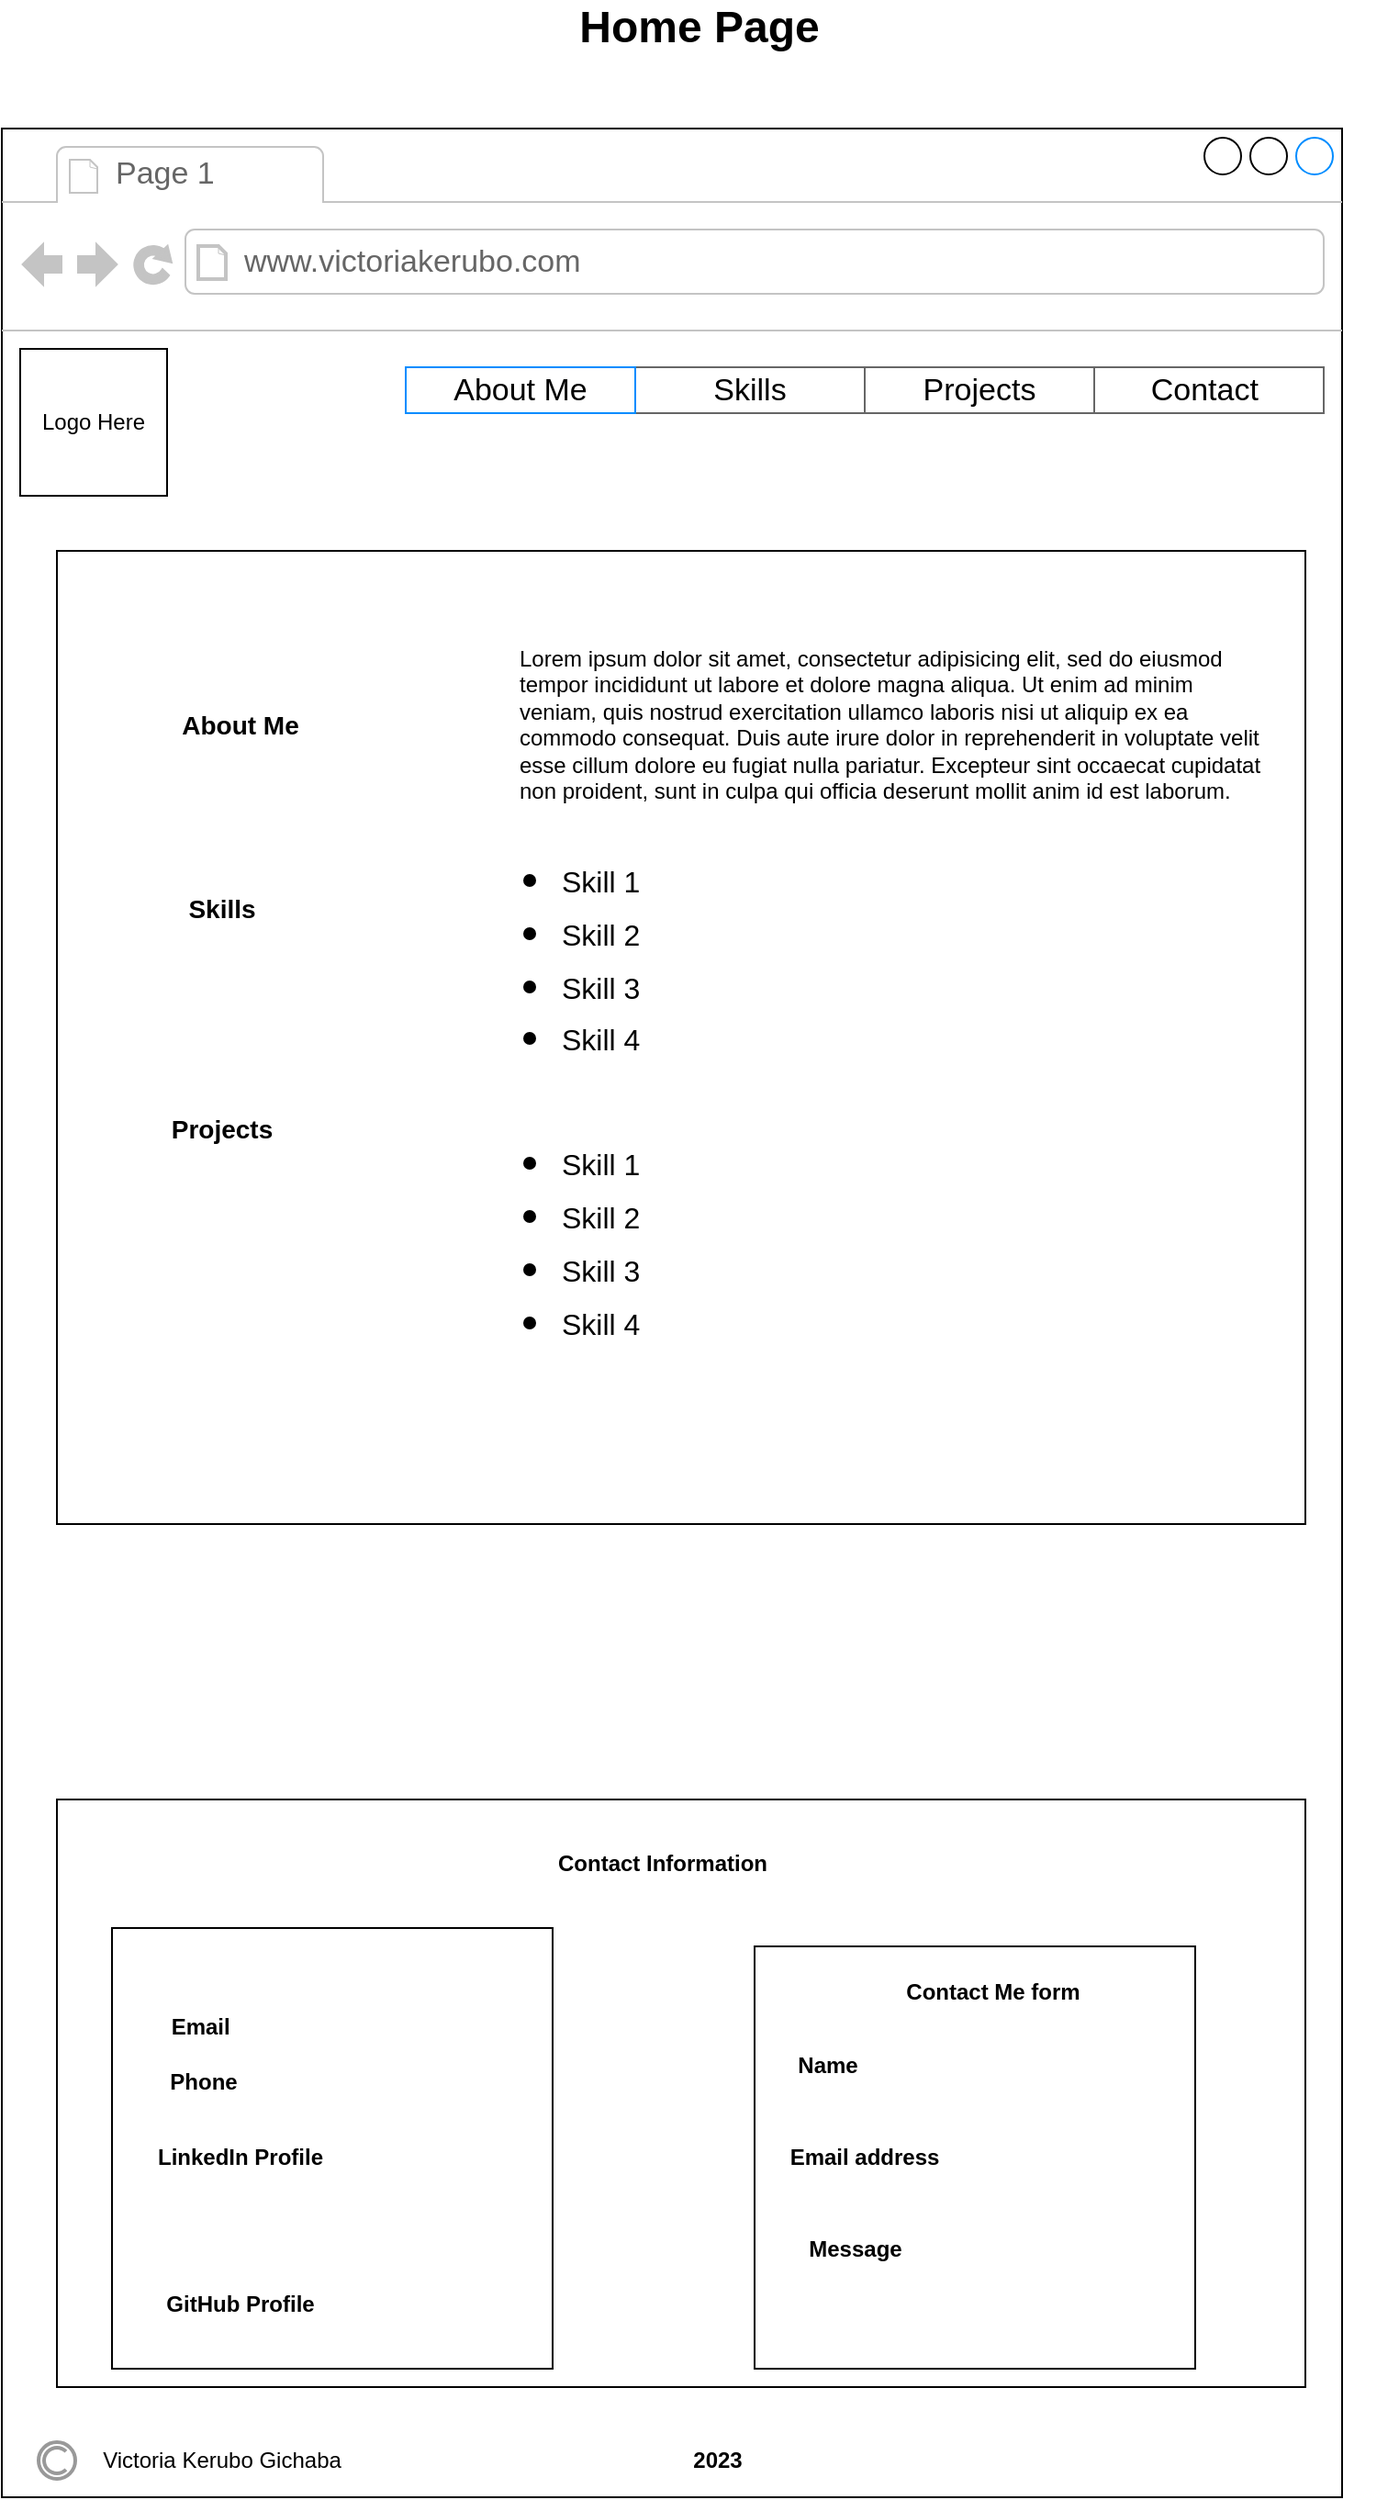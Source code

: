 <mxfile version="22.0.6" type="github">
  <diagram name="Page-1" id="7amVZ6KSDGD1u89e_LFA">
    <mxGraphModel dx="880" dy="446" grid="1" gridSize="10" guides="1" tooltips="1" connect="1" arrows="1" fold="1" page="1" pageScale="1" pageWidth="827" pageHeight="1169" math="0" shadow="0">
      <root>
        <mxCell id="0" />
        <mxCell id="1" parent="0" />
        <mxCell id="tf3LmXAqshwiVg0esquZ-1" value="" style="strokeWidth=1;shadow=0;dashed=0;align=center;html=1;shape=mxgraph.mockup.containers.browserWindow;rSize=0;strokeColor=default;strokeColor2=#008cff;strokeColor3=#c4c4c4;mainText=,;recursiveResize=0;" parent="1" vertex="1">
          <mxGeometry x="40" y="120" width="730" height="1290" as="geometry" />
        </mxCell>
        <mxCell id="tf3LmXAqshwiVg0esquZ-2" value="Page 1" style="strokeWidth=1;shadow=0;dashed=0;align=center;html=1;shape=mxgraph.mockup.containers.anchor;fontSize=17;fontColor=#666666;align=left;whiteSpace=wrap;" parent="tf3LmXAqshwiVg0esquZ-1" vertex="1">
          <mxGeometry x="60" y="12" width="110" height="26" as="geometry" />
        </mxCell>
        <mxCell id="tf3LmXAqshwiVg0esquZ-3" value="www.victoriakerubo.com" style="strokeWidth=1;shadow=0;dashed=0;align=center;html=1;shape=mxgraph.mockup.containers.anchor;rSize=0;fontSize=17;fontColor=#666666;align=left;" parent="tf3LmXAqshwiVg0esquZ-1" vertex="1">
          <mxGeometry x="130" y="60" width="250" height="26" as="geometry" />
        </mxCell>
        <mxCell id="tf3LmXAqshwiVg0esquZ-28" value="" style="strokeWidth=1;shadow=0;dashed=0;align=center;html=1;shape=mxgraph.mockup.text.rrect;rSize=0;strokeColor=#666666;fontColor=#000000;labelBackgroundColor=none;labelBorderColor=#000000;" parent="tf3LmXAqshwiVg0esquZ-1" vertex="1">
          <mxGeometry x="220" y="130" width="500" height="25" as="geometry" />
        </mxCell>
        <mxCell id="tf3LmXAqshwiVg0esquZ-29" value="&lt;font color=&quot;#000000&quot;&gt;Skills&lt;/font&gt;" style="strokeColor=inherit;fillColor=inherit;gradientColor=inherit;strokeWidth=1;shadow=0;dashed=0;align=center;html=1;shape=mxgraph.mockup.text.rrect;rSize=0;fontSize=17;fontColor=#0000ff;whiteSpace=wrap;" parent="tf3LmXAqshwiVg0esquZ-28" vertex="1">
          <mxGeometry x="125" width="125" height="25" as="geometry" />
        </mxCell>
        <mxCell id="tf3LmXAqshwiVg0esquZ-30" value="&lt;font color=&quot;#000000&quot;&gt;Projects&lt;/font&gt;" style="strokeColor=inherit;fillColor=inherit;gradientColor=inherit;strokeWidth=1;shadow=0;dashed=0;align=center;html=1;shape=mxgraph.mockup.text.rrect;rSize=0;fontSize=17;fontColor=#0000ff;whiteSpace=wrap;" parent="tf3LmXAqshwiVg0esquZ-28" vertex="1">
          <mxGeometry x="250" width="125" height="25" as="geometry" />
        </mxCell>
        <mxCell id="tf3LmXAqshwiVg0esquZ-31" value="&lt;font color=&quot;#000000&quot;&gt;Contact&amp;nbsp;&lt;/font&gt;" style="strokeColor=inherit;fillColor=inherit;gradientColor=inherit;strokeWidth=1;shadow=0;dashed=0;align=center;html=1;shape=mxgraph.mockup.text.rrect;rSize=0;fontSize=17;fontColor=#0000ff;whiteSpace=wrap;" parent="tf3LmXAqshwiVg0esquZ-28" vertex="1">
          <mxGeometry x="375" width="125" height="25" as="geometry" />
        </mxCell>
        <mxCell id="tf3LmXAqshwiVg0esquZ-32" value="&lt;font color=&quot;#000000&quot;&gt;About Me&lt;/font&gt;" style="strokeWidth=1;shadow=0;dashed=0;align=center;shape=mxgraph.mockup.text.rrect;rSize=0;fontSize=17;fontColor=#ffffff;fillColor=none;strokeColor=#008cff;html=1;whiteSpace=wrap;labelBackgroundColor=none;" parent="tf3LmXAqshwiVg0esquZ-28" vertex="1">
          <mxGeometry width="125" height="25" as="geometry" />
        </mxCell>
        <mxCell id="tf3LmXAqshwiVg0esquZ-34" value="" style="whiteSpace=wrap;html=1;aspect=fixed;" parent="tf3LmXAqshwiVg0esquZ-1" vertex="1">
          <mxGeometry x="10" y="120" width="80" height="80" as="geometry" />
        </mxCell>
        <mxCell id="tf3LmXAqshwiVg0esquZ-35" value="Logo Here" style="text;html=1;strokeColor=none;fillColor=none;align=center;verticalAlign=middle;whiteSpace=wrap;rounded=0;" parent="tf3LmXAqshwiVg0esquZ-1" vertex="1">
          <mxGeometry x="20" y="145" width="60" height="30" as="geometry" />
        </mxCell>
        <mxCell id="tf3LmXAqshwiVg0esquZ-73" value="" style="strokeColor=#999999;verticalLabelPosition=bottom;shadow=0;dashed=0;verticalAlign=top;strokeWidth=2;html=1;shape=mxgraph.mockup.misc.copyrightIcon;textOpacity=50;" parent="tf3LmXAqshwiVg0esquZ-1" vertex="1">
          <mxGeometry x="20" y="1260" width="20" height="20" as="geometry" />
        </mxCell>
        <mxCell id="tf3LmXAqshwiVg0esquZ-74" value="Victoria Kerubo Gichaba" style="text;html=1;strokeColor=none;fillColor=none;align=center;verticalAlign=middle;whiteSpace=wrap;rounded=0;" parent="tf3LmXAqshwiVg0esquZ-1" vertex="1">
          <mxGeometry y="1255" width="240" height="30" as="geometry" />
        </mxCell>
        <mxCell id="tf3LmXAqshwiVg0esquZ-75" value="&lt;b&gt;2023&lt;/b&gt;" style="text;html=1;strokeColor=none;fillColor=none;align=center;verticalAlign=middle;whiteSpace=wrap;rounded=0;" parent="tf3LmXAqshwiVg0esquZ-1" vertex="1">
          <mxGeometry x="360" y="1255" width="60" height="30" as="geometry" />
        </mxCell>
        <mxCell id="tf3LmXAqshwiVg0esquZ-4" value="&lt;b&gt;&lt;font style=&quot;font-size: 24px;&quot;&gt;Home Page&lt;/font&gt;&lt;/b&gt;" style="text;html=1;strokeColor=none;fillColor=none;align=center;verticalAlign=middle;whiteSpace=wrap;rounded=0;" parent="1" vertex="1">
          <mxGeometry x="40" y="50" width="760" height="30" as="geometry" />
        </mxCell>
        <mxCell id="tf3LmXAqshwiVg0esquZ-36" value="" style="rounded=0;whiteSpace=wrap;html=1;labelBackgroundColor=#000000;" parent="1" vertex="1">
          <mxGeometry x="70" y="350" width="680" height="530" as="geometry" />
        </mxCell>
        <mxCell id="tf3LmXAqshwiVg0esquZ-40" value="&lt;font style=&quot;font-size: 14px;&quot;&gt;&lt;b&gt;About Me&lt;/b&gt;&lt;/font&gt;" style="text;html=1;strokeColor=none;fillColor=none;align=center;verticalAlign=middle;whiteSpace=wrap;rounded=0;" parent="1" vertex="1">
          <mxGeometry x="130" y="430" width="80" height="30" as="geometry" />
        </mxCell>
        <mxCell id="tf3LmXAqshwiVg0esquZ-43" value="Lorem ipsum dolor sit amet, consectetur adipisicing elit, sed do eiusmod tempor incididunt ut labore et dolore magna aliqua. Ut enim ad minim veniam, quis nostrud exercitation ullamco laboris nisi ut aliquip ex ea commodo consequat. Duis aute irure dolor in reprehenderit in voluptate velit esse cillum dolore eu fugiat nulla pariatur. Excepteur sint occaecat cupidatat non proident, sunt in culpa qui officia deserunt mollit anim id est laborum.&lt;br&gt;" style="text;spacingTop=-5;whiteSpace=wrap;html=1;align=left;fontSize=12;fontFamily=Helvetica;fillColor=none;strokeColor=none;" parent="1" vertex="1">
          <mxGeometry x="320" y="400" width="410" height="90" as="geometry" />
        </mxCell>
        <mxCell id="tf3LmXAqshwiVg0esquZ-59" value="" style="rounded=0;whiteSpace=wrap;html=1;" parent="1" vertex="1">
          <mxGeometry x="70" y="1030" width="680" height="320" as="geometry" />
        </mxCell>
        <mxCell id="tf3LmXAqshwiVg0esquZ-60" value="" style="rounded=0;whiteSpace=wrap;html=1;" parent="1" vertex="1">
          <mxGeometry x="100" y="1100" width="240" height="240" as="geometry" />
        </mxCell>
        <mxCell id="tf3LmXAqshwiVg0esquZ-61" value="&lt;b&gt;Contact Information&lt;/b&gt;" style="text;html=1;strokeColor=none;fillColor=none;align=center;verticalAlign=middle;whiteSpace=wrap;rounded=0;" parent="1" vertex="1">
          <mxGeometry x="120" y="1050" width="560" height="30" as="geometry" />
        </mxCell>
        <mxCell id="tf3LmXAqshwiVg0esquZ-62" value="" style="rounded=0;whiteSpace=wrap;html=1;" parent="1" vertex="1">
          <mxGeometry x="450" y="1110" width="240" height="230" as="geometry" />
        </mxCell>
        <mxCell id="tf3LmXAqshwiVg0esquZ-64" value="&lt;b&gt;Email&amp;nbsp;&lt;/b&gt;" style="text;html=1;strokeColor=none;fillColor=none;align=center;verticalAlign=middle;whiteSpace=wrap;rounded=0;" parent="1" vertex="1">
          <mxGeometry x="120" y="1139" width="60" height="30" as="geometry" />
        </mxCell>
        <mxCell id="tf3LmXAqshwiVg0esquZ-65" value="&lt;b&gt;LinkedIn Profile&lt;/b&gt;" style="text;html=1;strokeColor=none;fillColor=none;align=center;verticalAlign=middle;whiteSpace=wrap;rounded=0;" parent="1" vertex="1">
          <mxGeometry x="120" y="1210" width="100" height="30" as="geometry" />
        </mxCell>
        <mxCell id="tf3LmXAqshwiVg0esquZ-66" value="&lt;b&gt;GitHub Profile&lt;/b&gt;" style="text;html=1;strokeColor=none;fillColor=none;align=center;verticalAlign=middle;whiteSpace=wrap;rounded=0;" parent="1" vertex="1">
          <mxGeometry x="110" y="1290" width="120" height="30" as="geometry" />
        </mxCell>
        <mxCell id="tf3LmXAqshwiVg0esquZ-70" value="&lt;b&gt;Contact Me form&lt;/b&gt;" style="text;html=1;strokeColor=none;fillColor=none;align=center;verticalAlign=middle;whiteSpace=wrap;rounded=0;" parent="1" vertex="1">
          <mxGeometry x="520" y="1120" width="120" height="30" as="geometry" />
        </mxCell>
        <mxCell id="tf3LmXAqshwiVg0esquZ-71" value="&lt;b&gt;Name&lt;/b&gt;" style="text;html=1;strokeColor=none;fillColor=none;align=center;verticalAlign=middle;whiteSpace=wrap;rounded=0;" parent="1" vertex="1">
          <mxGeometry x="460" y="1160" width="60" height="30" as="geometry" />
        </mxCell>
        <mxCell id="tf3LmXAqshwiVg0esquZ-72" value="&lt;b&gt;Email address&lt;/b&gt;" style="text;html=1;strokeColor=none;fillColor=none;align=center;verticalAlign=middle;whiteSpace=wrap;rounded=0;" parent="1" vertex="1">
          <mxGeometry x="460" y="1210" width="100" height="30" as="geometry" />
        </mxCell>
        <mxCell id="d-yRQu3GjVh9XtK9HNRs-1" value="&lt;font style=&quot;font-size: 14px;&quot;&gt;&lt;b&gt;Skills&lt;/b&gt;&lt;/font&gt;" style="text;html=1;strokeColor=none;fillColor=none;align=center;verticalAlign=middle;whiteSpace=wrap;rounded=0;" vertex="1" parent="1">
          <mxGeometry x="130" y="530" width="60" height="30" as="geometry" />
        </mxCell>
        <mxCell id="d-yRQu3GjVh9XtK9HNRs-2" value="&lt;h1&gt;&lt;ul&gt;&lt;li style=&quot;border-color: var(--border-color);&quot;&gt;&lt;font style=&quot;border-color: var(--border-color); font-weight: normal;&quot; size=&quot;3&quot;&gt;Skill 1&lt;/font&gt;&lt;/li&gt;&lt;li&gt;&lt;font style=&quot;font-weight: normal;&quot; size=&quot;3&quot;&gt;Skill 2&lt;/font&gt;&lt;/li&gt;&lt;li&gt;&lt;font style=&quot;font-weight: normal;&quot; size=&quot;3&quot;&gt;Skill 3&lt;/font&gt;&lt;/li&gt;&lt;li&gt;&lt;font style=&quot;font-weight: normal;&quot; size=&quot;3&quot;&gt;Skill 4&lt;/font&gt;&lt;/li&gt;&lt;/ul&gt;&lt;/h1&gt;" style="text;html=1;strokeColor=none;fillColor=none;spacing=5;spacingTop=-20;whiteSpace=wrap;overflow=hidden;rounded=0;" vertex="1" parent="1">
          <mxGeometry x="300" y="500" width="420" height="140" as="geometry" />
        </mxCell>
        <mxCell id="d-yRQu3GjVh9XtK9HNRs-3" value="&lt;font style=&quot;font-size: 14px;&quot;&gt;&lt;b&gt;Projects&lt;/b&gt;&lt;/font&gt;" style="text;html=1;strokeColor=none;fillColor=none;align=center;verticalAlign=middle;whiteSpace=wrap;rounded=0;" vertex="1" parent="1">
          <mxGeometry x="130" y="650" width="60" height="30" as="geometry" />
        </mxCell>
        <mxCell id="d-yRQu3GjVh9XtK9HNRs-5" value="&lt;br&gt;&lt;ul style=&quot;border-color: var(--border-color); color: rgb(0, 0, 0); font-family: Helvetica; font-size: 24px; font-style: normal; font-variant-ligatures: normal; font-variant-caps: normal; font-weight: 700; letter-spacing: normal; orphans: 2; text-align: left; text-indent: 0px; text-transform: none; widows: 2; word-spacing: 0px; -webkit-text-stroke-width: 0px; text-decoration-thickness: initial; text-decoration-style: initial; text-decoration-color: initial;&quot;&gt;&lt;li style=&quot;border-color: var(--border-color);&quot;&gt;&lt;font style=&quot;border-color: var(--border-color); font-weight: normal;&quot; size=&quot;3&quot;&gt;Skill 1&lt;/font&gt;&lt;/li&gt;&lt;li style=&quot;border-color: var(--border-color);&quot;&gt;&lt;font style=&quot;border-color: var(--border-color); font-weight: normal;&quot; size=&quot;3&quot;&gt;Skill 2&lt;/font&gt;&lt;/li&gt;&lt;li style=&quot;border-color: var(--border-color);&quot;&gt;&lt;font style=&quot;border-color: var(--border-color); font-weight: normal;&quot; size=&quot;3&quot;&gt;Skill 3&lt;/font&gt;&lt;/li&gt;&lt;li style=&quot;border-color: var(--border-color);&quot;&gt;&lt;font style=&quot;border-color: var(--border-color); font-weight: normal;&quot; size=&quot;3&quot;&gt;Skill 4&lt;/font&gt;&lt;/li&gt;&lt;/ul&gt;&lt;br&gt;" style="text;html=1;strokeColor=none;fillColor=none;spacing=5;spacingTop=-20;whiteSpace=wrap;overflow=hidden;rounded=0;" vertex="1" parent="1">
          <mxGeometry x="300" y="640" width="410" height="150" as="geometry" />
        </mxCell>
        <mxCell id="d-yRQu3GjVh9XtK9HNRs-6" value="&lt;b&gt;Message&lt;/b&gt;" style="text;html=1;strokeColor=none;fillColor=none;align=center;verticalAlign=middle;whiteSpace=wrap;rounded=0;" vertex="1" parent="1">
          <mxGeometry x="475" y="1260" width="60" height="30" as="geometry" />
        </mxCell>
        <mxCell id="d-yRQu3GjVh9XtK9HNRs-7" value="&lt;b&gt;Phone&lt;/b&gt;" style="text;html=1;strokeColor=none;fillColor=none;align=center;verticalAlign=middle;whiteSpace=wrap;rounded=0;" vertex="1" parent="1">
          <mxGeometry x="120" y="1169" width="60" height="30" as="geometry" />
        </mxCell>
      </root>
    </mxGraphModel>
  </diagram>
</mxfile>
